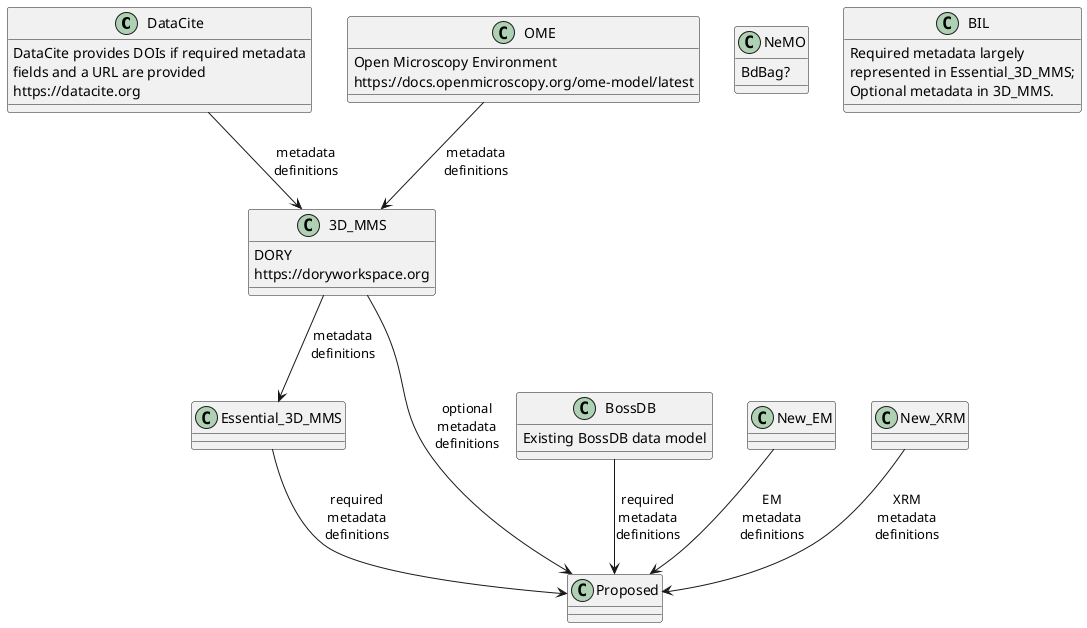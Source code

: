 @startuml
class DataCite {
DataCite provides DOIs if required metadata 
fields and a URL are provided
https://datacite.org
}

class OME {
Open Microscopy Environment
https://docs.openmicroscopy.org/ome-model/latest
}

class 3D_MMS {
DORY
https://doryworkspace.org
}

class Essential_3D_MMS {
}

class BossDB {
Existing BossDB data model
}

class NeMO {
BdBag?
}

class BIL {
Required metadata largely 
represented in Essential_3D_MMS; 
Optional metadata in 3D_MMS.
}

class Proposed {
}

class New_EM {
}

class New_XRM {
}


3D_MMS --> Essential_3D_MMS: metadata\ndefinitions
OME --> 3D_MMS: metadata\ndefinitions
DataCite --> 3D_MMS: metadata\ndefinitions

BossDB --> Proposed: required\nmetadata\ndefinitions
Essential_3D_MMS --> Proposed: required\nmetadata\ndefinitions
3D_MMS --> Proposed: optional\nmetadata\ndefinitions
New_EM --> Proposed: EM\nmetadata\ndefinitions
New_XRM --> Proposed: XRM\nmetadata\ndefinitions


@enduml
